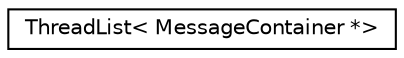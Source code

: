 digraph "Graphical Class Hierarchy"
{
  edge [fontname="Helvetica",fontsize="10",labelfontname="Helvetica",labelfontsize="10"];
  node [fontname="Helvetica",fontsize="10",shape=record];
  rankdir="LR";
  Node0 [label="ThreadList\< MessageContainer *\>",height=0.2,width=0.4,color="black", fillcolor="white", style="filled",URL="$classThreadList.html"];
}
